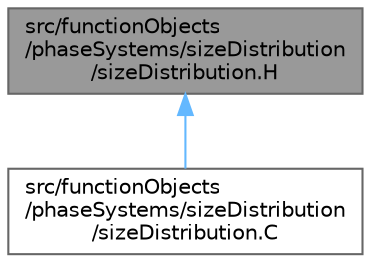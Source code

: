 digraph "src/functionObjects/phaseSystems/sizeDistribution/sizeDistribution.H"
{
 // LATEX_PDF_SIZE
  bgcolor="transparent";
  edge [fontname=Helvetica,fontsize=10,labelfontname=Helvetica,labelfontsize=10];
  node [fontname=Helvetica,fontsize=10,shape=box,height=0.2,width=0.4];
  Node1 [id="Node000001",label="src/functionObjects\l/phaseSystems/sizeDistribution\l/sizeDistribution.H",height=0.2,width=0.4,color="gray40", fillcolor="grey60", style="filled", fontcolor="black",tooltip=" "];
  Node1 -> Node2 [id="edge1_Node000001_Node000002",dir="back",color="steelblue1",style="solid",tooltip=" "];
  Node2 [id="Node000002",label="src/functionObjects\l/phaseSystems/sizeDistribution\l/sizeDistribution.C",height=0.2,width=0.4,color="grey40", fillcolor="white", style="filled",URL="$sizeDistribution_8C.html",tooltip=" "];
}
